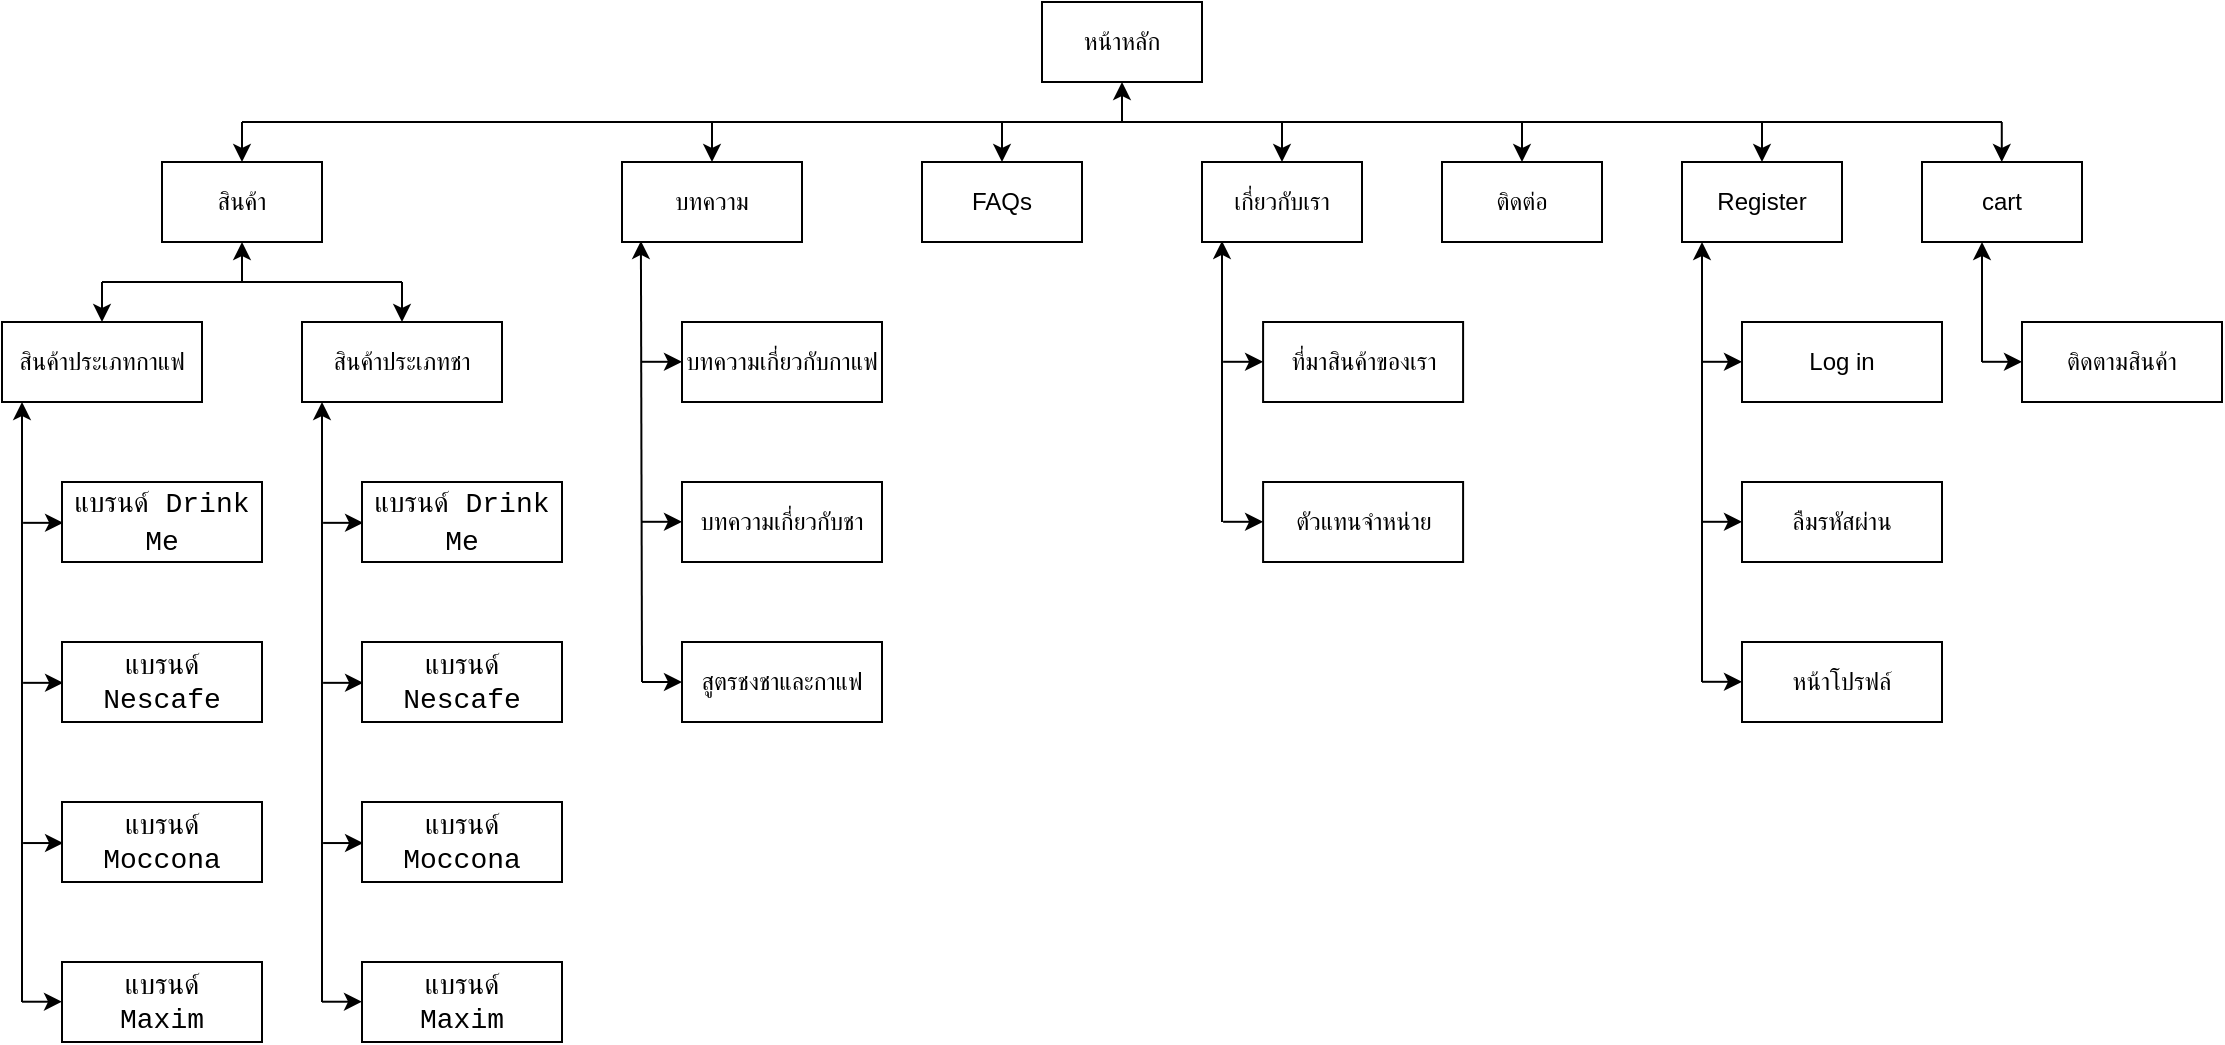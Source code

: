 <mxfile version="20.4.0" type="device"><diagram id="bxBMoIAzR-E5M5xA0GrO" name="Page-1"><mxGraphModel dx="2376" dy="900" grid="1" gridSize="10" guides="1" tooltips="1" connect="1" arrows="1" fold="1" page="1" pageScale="1" pageWidth="850" pageHeight="1100" math="0" shadow="0"><root><mxCell id="0"/><mxCell id="1" parent="0"/><mxCell id="ZTY5so60YXCvMz3H56FF-1" value="หน้าหลัก" style="rounded=0;whiteSpace=wrap;html=1;" vertex="1" parent="1"><mxGeometry x="320" y="40" width="80" height="40" as="geometry"/></mxCell><mxCell id="ZTY5so60YXCvMz3H56FF-2" value="สินค้า" style="rounded=0;whiteSpace=wrap;html=1;" vertex="1" parent="1"><mxGeometry x="-120" y="120" width="80" height="40" as="geometry"/></mxCell><mxCell id="ZTY5so60YXCvMz3H56FF-3" value="บทความ" style="rounded=0;whiteSpace=wrap;html=1;" vertex="1" parent="1"><mxGeometry x="110" y="120" width="90" height="40" as="geometry"/></mxCell><mxCell id="ZTY5so60YXCvMz3H56FF-4" value="FAQs" style="rounded=0;whiteSpace=wrap;html=1;" vertex="1" parent="1"><mxGeometry x="260" y="120" width="80" height="40" as="geometry"/></mxCell><mxCell id="ZTY5so60YXCvMz3H56FF-5" value="เกี่ยวกับเรา" style="rounded=0;whiteSpace=wrap;html=1;" vertex="1" parent="1"><mxGeometry x="400" y="120" width="80" height="40" as="geometry"/></mxCell><mxCell id="ZTY5so60YXCvMz3H56FF-6" value="ติดต่อ" style="rounded=0;whiteSpace=wrap;html=1;" vertex="1" parent="1"><mxGeometry x="520" y="120" width="80" height="40" as="geometry"/></mxCell><mxCell id="ZTY5so60YXCvMz3H56FF-7" value="Register" style="rounded=0;whiteSpace=wrap;html=1;" vertex="1" parent="1"><mxGeometry x="640" y="120" width="80" height="40" as="geometry"/></mxCell><mxCell id="ZTY5so60YXCvMz3H56FF-9" value="" style="endArrow=none;html=1;rounded=0;" edge="1" parent="1"><mxGeometry width="50" height="50" relative="1" as="geometry"><mxPoint x="-80" y="100" as="sourcePoint"/><mxPoint x="800" y="100" as="targetPoint"/></mxGeometry></mxCell><mxCell id="ZTY5so60YXCvMz3H56FF-11" value="" style="endArrow=classic;html=1;rounded=0;entryX=0.5;entryY=1;entryDx=0;entryDy=0;" edge="1" parent="1" target="ZTY5so60YXCvMz3H56FF-1"><mxGeometry width="50" height="50" relative="1" as="geometry"><mxPoint x="360" y="100" as="sourcePoint"/><mxPoint x="380" y="280" as="targetPoint"/></mxGeometry></mxCell><mxCell id="ZTY5so60YXCvMz3H56FF-12" value="" style="endArrow=classic;html=1;rounded=0;entryX=0.5;entryY=0;entryDx=0;entryDy=0;" edge="1" parent="1" target="ZTY5so60YXCvMz3H56FF-2"><mxGeometry width="50" height="50" relative="1" as="geometry"><mxPoint x="-80" y="100" as="sourcePoint"/><mxPoint x="370" y="220" as="targetPoint"/></mxGeometry></mxCell><mxCell id="ZTY5so60YXCvMz3H56FF-13" value="" style="endArrow=classic;html=1;rounded=0;entryX=0.5;entryY=0;entryDx=0;entryDy=0;" edge="1" parent="1" target="ZTY5so60YXCvMz3H56FF-3"><mxGeometry width="50" height="50" relative="1" as="geometry"><mxPoint x="155" y="100" as="sourcePoint"/><mxPoint x="90" y="130" as="targetPoint"/></mxGeometry></mxCell><mxCell id="ZTY5so60YXCvMz3H56FF-14" value="" style="endArrow=classic;html=1;rounded=0;entryX=0.5;entryY=0;entryDx=0;entryDy=0;" edge="1" parent="1" target="ZTY5so60YXCvMz3H56FF-4"><mxGeometry width="50" height="50" relative="1" as="geometry"><mxPoint x="300" y="100" as="sourcePoint"/><mxPoint x="230" y="130" as="targetPoint"/></mxGeometry></mxCell><mxCell id="ZTY5so60YXCvMz3H56FF-16" value="" style="endArrow=classic;html=1;rounded=0;" edge="1" parent="1" target="ZTY5so60YXCvMz3H56FF-5"><mxGeometry width="50" height="50" relative="1" as="geometry"><mxPoint x="440" y="100" as="sourcePoint"/><mxPoint x="370" y="130" as="targetPoint"/></mxGeometry></mxCell><mxCell id="ZTY5so60YXCvMz3H56FF-17" value="" style="endArrow=classic;html=1;rounded=0;entryX=0.5;entryY=0;entryDx=0;entryDy=0;" edge="1" parent="1" target="ZTY5so60YXCvMz3H56FF-6"><mxGeometry width="50" height="50" relative="1" as="geometry"><mxPoint x="560" y="100" as="sourcePoint"/><mxPoint x="490" y="130" as="targetPoint"/></mxGeometry></mxCell><mxCell id="ZTY5so60YXCvMz3H56FF-18" value="" style="endArrow=classic;html=1;rounded=0;entryX=0.5;entryY=0;entryDx=0;entryDy=0;" edge="1" parent="1" target="ZTY5so60YXCvMz3H56FF-7"><mxGeometry width="50" height="50" relative="1" as="geometry"><mxPoint x="680" y="100" as="sourcePoint"/><mxPoint x="610" y="130" as="targetPoint"/></mxGeometry></mxCell><mxCell id="ZTY5so60YXCvMz3H56FF-19" value="สินค้าประเภทกาแฟ" style="rounded=0;whiteSpace=wrap;html=1;" vertex="1" parent="1"><mxGeometry x="-200" y="200" width="100" height="40" as="geometry"/></mxCell><mxCell id="ZTY5so60YXCvMz3H56FF-20" value="สินค้าประเภทชา" style="rounded=0;whiteSpace=wrap;html=1;" vertex="1" parent="1"><mxGeometry x="-50" y="200" width="100" height="40" as="geometry"/></mxCell><mxCell id="ZTY5so60YXCvMz3H56FF-21" value="บทความเกี่ยวกับกาแฟ" style="rounded=0;whiteSpace=wrap;html=1;" vertex="1" parent="1"><mxGeometry x="140" y="200" width="100" height="40" as="geometry"/></mxCell><mxCell id="ZTY5so60YXCvMz3H56FF-22" value="บทความเกี่ยวกับชา" style="rounded=0;whiteSpace=wrap;html=1;" vertex="1" parent="1"><mxGeometry x="140" y="280" width="100" height="40" as="geometry"/></mxCell><mxCell id="ZTY5so60YXCvMz3H56FF-23" value="สูตรชงชาและกาแฟ" style="rounded=0;whiteSpace=wrap;html=1;" vertex="1" parent="1"><mxGeometry x="140" y="360" width="100" height="40" as="geometry"/></mxCell><mxCell id="ZTY5so60YXCvMz3H56FF-25" value="" style="endArrow=classic;html=1;rounded=0;entryX=0.105;entryY=0.987;entryDx=0;entryDy=0;entryPerimeter=0;" edge="1" parent="1" target="ZTY5so60YXCvMz3H56FF-3"><mxGeometry width="50" height="50" relative="1" as="geometry"><mxPoint x="120" y="380" as="sourcePoint"/><mxPoint x="160" y="220" as="targetPoint"/></mxGeometry></mxCell><mxCell id="ZTY5so60YXCvMz3H56FF-26" value="" style="endArrow=classic;html=1;rounded=0;entryX=0;entryY=0.5;entryDx=0;entryDy=0;" edge="1" parent="1" target="ZTY5so60YXCvMz3H56FF-23"><mxGeometry width="50" height="50" relative="1" as="geometry"><mxPoint x="120" y="380" as="sourcePoint"/><mxPoint x="230" y="290" as="targetPoint"/></mxGeometry></mxCell><mxCell id="ZTY5so60YXCvMz3H56FF-27" value="" style="endArrow=classic;html=1;rounded=0;entryX=0;entryY=0.5;entryDx=0;entryDy=0;" edge="1" parent="1"><mxGeometry width="50" height="50" relative="1" as="geometry"><mxPoint x="120" y="299.9" as="sourcePoint"/><mxPoint x="140" y="299.9" as="targetPoint"/></mxGeometry></mxCell><mxCell id="ZTY5so60YXCvMz3H56FF-28" value="" style="endArrow=classic;html=1;rounded=0;entryX=0;entryY=0.5;entryDx=0;entryDy=0;" edge="1" parent="1"><mxGeometry width="50" height="50" relative="1" as="geometry"><mxPoint x="120" y="219.9" as="sourcePoint"/><mxPoint x="140" y="219.9" as="targetPoint"/></mxGeometry></mxCell><mxCell id="ZTY5so60YXCvMz3H56FF-29" value="" style="endArrow=none;html=1;rounded=0;" edge="1" parent="1"><mxGeometry width="50" height="50" relative="1" as="geometry"><mxPoint x="-150" y="180" as="sourcePoint"/><mxPoint y="180" as="targetPoint"/></mxGeometry></mxCell><mxCell id="ZTY5so60YXCvMz3H56FF-30" value="" style="endArrow=classic;html=1;rounded=0;entryX=0.5;entryY=0;entryDx=0;entryDy=0;" edge="1" parent="1" target="ZTY5so60YXCvMz3H56FF-19"><mxGeometry width="50" height="50" relative="1" as="geometry"><mxPoint x="-150" y="180" as="sourcePoint"/><mxPoint x="-50" y="190" as="targetPoint"/></mxGeometry></mxCell><mxCell id="ZTY5so60YXCvMz3H56FF-31" value="" style="endArrow=classic;html=1;rounded=0;entryX=0.5;entryY=0;entryDx=0;entryDy=0;" edge="1" parent="1" target="ZTY5so60YXCvMz3H56FF-20"><mxGeometry width="50" height="50" relative="1" as="geometry"><mxPoint y="180" as="sourcePoint"/><mxPoint x="-50" y="190" as="targetPoint"/></mxGeometry></mxCell><mxCell id="ZTY5so60YXCvMz3H56FF-32" value="" style="endArrow=classic;html=1;rounded=0;entryX=0.5;entryY=1;entryDx=0;entryDy=0;" edge="1" parent="1" target="ZTY5so60YXCvMz3H56FF-2"><mxGeometry width="50" height="50" relative="1" as="geometry"><mxPoint x="-80" y="180" as="sourcePoint"/><mxPoint x="-50" y="190" as="targetPoint"/></mxGeometry></mxCell><mxCell id="ZTY5so60YXCvMz3H56FF-33" value="&lt;div style=&quot;font-family: Consolas, &amp;quot;Courier New&amp;quot;, monospace; font-size: 14px; line-height: 19px;&quot;&gt;&lt;span style=&quot;background-color: rgb(255, 255, 255);&quot;&gt;แบรนด์ Drink Me&lt;/span&gt;&lt;/div&gt;" style="rounded=0;whiteSpace=wrap;html=1;" vertex="1" parent="1"><mxGeometry x="-170" y="280" width="100" height="40" as="geometry"/></mxCell><mxCell id="ZTY5so60YXCvMz3H56FF-34" value="&lt;span style=&quot;font-family: Consolas, &amp;quot;Courier New&amp;quot;, monospace; font-size: 14px; background-color: rgb(255, 255, 255);&quot;&gt;แบรนด์ Nescafe&lt;/span&gt;" style="rounded=0;whiteSpace=wrap;html=1;" vertex="1" parent="1"><mxGeometry x="-170" y="360" width="100" height="40" as="geometry"/></mxCell><mxCell id="ZTY5so60YXCvMz3H56FF-35" value="&lt;span style=&quot;font-family: Consolas, &amp;quot;Courier New&amp;quot;, monospace; font-size: 14px; background-color: rgb(255, 255, 255);&quot;&gt;แบรนด์&lt;br&gt;Maxim&lt;br&gt;&lt;/span&gt;" style="rounded=0;whiteSpace=wrap;html=1;" vertex="1" parent="1"><mxGeometry x="-170" y="520" width="100" height="40" as="geometry"/></mxCell><mxCell id="ZTY5so60YXCvMz3H56FF-36" value="" style="endArrow=classic;html=1;rounded=0;entryX=0.105;entryY=0.987;entryDx=0;entryDy=0;entryPerimeter=0;" edge="1" parent="1"><mxGeometry width="50" height="50" relative="1" as="geometry"><mxPoint x="-190" y="540" as="sourcePoint"/><mxPoint x="-190.0" y="240" as="targetPoint"/></mxGeometry></mxCell><mxCell id="ZTY5so60YXCvMz3H56FF-37" value="" style="endArrow=classic;html=1;rounded=0;entryX=0;entryY=0.5;entryDx=0;entryDy=0;" edge="1" parent="1"><mxGeometry width="50" height="50" relative="1" as="geometry"><mxPoint x="-189.45" y="460.52" as="sourcePoint"/><mxPoint x="-169.45" y="460.52" as="targetPoint"/></mxGeometry></mxCell><mxCell id="ZTY5so60YXCvMz3H56FF-38" value="" style="endArrow=classic;html=1;rounded=0;entryX=0;entryY=0.5;entryDx=0;entryDy=0;" edge="1" parent="1"><mxGeometry width="50" height="50" relative="1" as="geometry"><mxPoint x="-189.45" y="380.42" as="sourcePoint"/><mxPoint x="-169.45" y="380.42" as="targetPoint"/></mxGeometry></mxCell><mxCell id="ZTY5so60YXCvMz3H56FF-39" value="" style="endArrow=classic;html=1;rounded=0;entryX=0;entryY=0.5;entryDx=0;entryDy=0;" edge="1" parent="1"><mxGeometry width="50" height="50" relative="1" as="geometry"><mxPoint x="-189.45" y="300.42" as="sourcePoint"/><mxPoint x="-169.45" y="300.42" as="targetPoint"/></mxGeometry></mxCell><mxCell id="ZTY5so60YXCvMz3H56FF-40" value="" style="endArrow=classic;html=1;rounded=0;entryX=0;entryY=0.5;entryDx=0;entryDy=0;" edge="1" parent="1"><mxGeometry width="50" height="50" relative="1" as="geometry"><mxPoint x="-190.0" y="539.86" as="sourcePoint"/><mxPoint x="-170.0" y="539.86" as="targetPoint"/></mxGeometry></mxCell><mxCell id="ZTY5so60YXCvMz3H56FF-41" value="&lt;span style=&quot;font-family: Consolas, &amp;quot;Courier New&amp;quot;, monospace; font-size: 14px; background-color: rgb(255, 255, 255);&quot;&gt;แบรนด์ Moccona&lt;/span&gt;" style="rounded=0;whiteSpace=wrap;html=1;" vertex="1" parent="1"><mxGeometry x="-170" y="440" width="100" height="40" as="geometry"/></mxCell><mxCell id="ZTY5so60YXCvMz3H56FF-42" value="&lt;div style=&quot;font-family: Consolas, &amp;quot;Courier New&amp;quot;, monospace; font-size: 14px; line-height: 19px;&quot;&gt;&lt;span style=&quot;background-color: rgb(255, 255, 255);&quot;&gt;แบรนด์ Drink Me&lt;/span&gt;&lt;/div&gt;" style="rounded=0;whiteSpace=wrap;html=1;" vertex="1" parent="1"><mxGeometry x="-20" y="280" width="100" height="40" as="geometry"/></mxCell><mxCell id="ZTY5so60YXCvMz3H56FF-43" value="&lt;span style=&quot;font-family: Consolas, &amp;quot;Courier New&amp;quot;, monospace; font-size: 14px; background-color: rgb(255, 255, 255);&quot;&gt;แบรนด์ Nescafe&lt;/span&gt;" style="rounded=0;whiteSpace=wrap;html=1;" vertex="1" parent="1"><mxGeometry x="-20" y="360" width="100" height="40" as="geometry"/></mxCell><mxCell id="ZTY5so60YXCvMz3H56FF-44" value="&lt;span style=&quot;font-family: Consolas, &amp;quot;Courier New&amp;quot;, monospace; font-size: 14px; background-color: rgb(255, 255, 255);&quot;&gt;แบรนด์&lt;br&gt;Maxim&lt;br&gt;&lt;/span&gt;" style="rounded=0;whiteSpace=wrap;html=1;" vertex="1" parent="1"><mxGeometry x="-20" y="520" width="100" height="40" as="geometry"/></mxCell><mxCell id="ZTY5so60YXCvMz3H56FF-45" value="" style="endArrow=classic;html=1;rounded=0;entryX=0.105;entryY=0.987;entryDx=0;entryDy=0;entryPerimeter=0;" edge="1" parent="1"><mxGeometry width="50" height="50" relative="1" as="geometry"><mxPoint x="-40" y="540" as="sourcePoint"/><mxPoint x="-40.0" y="240" as="targetPoint"/></mxGeometry></mxCell><mxCell id="ZTY5so60YXCvMz3H56FF-46" value="" style="endArrow=classic;html=1;rounded=0;entryX=0;entryY=0.5;entryDx=0;entryDy=0;" edge="1" parent="1"><mxGeometry width="50" height="50" relative="1" as="geometry"><mxPoint x="-39.45" y="460.52" as="sourcePoint"/><mxPoint x="-19.45" y="460.52" as="targetPoint"/></mxGeometry></mxCell><mxCell id="ZTY5so60YXCvMz3H56FF-47" value="" style="endArrow=classic;html=1;rounded=0;entryX=0;entryY=0.5;entryDx=0;entryDy=0;" edge="1" parent="1"><mxGeometry width="50" height="50" relative="1" as="geometry"><mxPoint x="-39.45" y="380.42" as="sourcePoint"/><mxPoint x="-19.45" y="380.42" as="targetPoint"/></mxGeometry></mxCell><mxCell id="ZTY5so60YXCvMz3H56FF-48" value="" style="endArrow=classic;html=1;rounded=0;entryX=0;entryY=0.5;entryDx=0;entryDy=0;" edge="1" parent="1"><mxGeometry width="50" height="50" relative="1" as="geometry"><mxPoint x="-39.45" y="300.42" as="sourcePoint"/><mxPoint x="-19.45" y="300.42" as="targetPoint"/></mxGeometry></mxCell><mxCell id="ZTY5so60YXCvMz3H56FF-49" value="" style="endArrow=classic;html=1;rounded=0;entryX=0;entryY=0.5;entryDx=0;entryDy=0;" edge="1" parent="1"><mxGeometry width="50" height="50" relative="1" as="geometry"><mxPoint x="-40.0" y="539.86" as="sourcePoint"/><mxPoint x="-20" y="539.86" as="targetPoint"/></mxGeometry></mxCell><mxCell id="ZTY5so60YXCvMz3H56FF-50" value="&lt;span style=&quot;font-family: Consolas, &amp;quot;Courier New&amp;quot;, monospace; font-size: 14px; background-color: rgb(255, 255, 255);&quot;&gt;แบรนด์ Moccona&lt;/span&gt;" style="rounded=0;whiteSpace=wrap;html=1;" vertex="1" parent="1"><mxGeometry x="-20" y="440" width="100" height="40" as="geometry"/></mxCell><mxCell id="ZTY5so60YXCvMz3H56FF-51" value="ที่มาสินค้าของเรา" style="rounded=0;whiteSpace=wrap;html=1;" vertex="1" parent="1"><mxGeometry x="430.55" y="200" width="100" height="40" as="geometry"/></mxCell><mxCell id="ZTY5so60YXCvMz3H56FF-52" value="ตัวแทนจำหน่าย" style="rounded=0;whiteSpace=wrap;html=1;" vertex="1" parent="1"><mxGeometry x="430.55" y="280" width="100" height="40" as="geometry"/></mxCell><mxCell id="ZTY5so60YXCvMz3H56FF-54" value="" style="endArrow=classic;html=1;rounded=0;entryX=0.105;entryY=0.987;entryDx=0;entryDy=0;entryPerimeter=0;" edge="1" parent="1"><mxGeometry width="50" height="50" relative="1" as="geometry"><mxPoint x="410" y="300" as="sourcePoint"/><mxPoint x="410.0" y="159.48" as="targetPoint"/></mxGeometry></mxCell><mxCell id="ZTY5so60YXCvMz3H56FF-56" value="" style="endArrow=classic;html=1;rounded=0;entryX=0;entryY=0.5;entryDx=0;entryDy=0;" edge="1" parent="1"><mxGeometry width="50" height="50" relative="1" as="geometry"><mxPoint x="410.55" y="299.9" as="sourcePoint"/><mxPoint x="430.55" y="299.9" as="targetPoint"/></mxGeometry></mxCell><mxCell id="ZTY5so60YXCvMz3H56FF-57" value="" style="endArrow=classic;html=1;rounded=0;entryX=0;entryY=0.5;entryDx=0;entryDy=0;" edge="1" parent="1"><mxGeometry width="50" height="50" relative="1" as="geometry"><mxPoint x="410.55" y="219.9" as="sourcePoint"/><mxPoint x="430.55" y="219.9" as="targetPoint"/></mxGeometry></mxCell><mxCell id="ZTY5so60YXCvMz3H56FF-58" value="cart" style="rounded=0;whiteSpace=wrap;html=1;" vertex="1" parent="1"><mxGeometry x="760" y="120" width="80" height="40" as="geometry"/></mxCell><mxCell id="ZTY5so60YXCvMz3H56FF-59" value="" style="endArrow=classic;html=1;rounded=0;entryX=0.5;entryY=0;entryDx=0;entryDy=0;" edge="1" parent="1"><mxGeometry width="50" height="50" relative="1" as="geometry"><mxPoint x="799.89" y="100" as="sourcePoint"/><mxPoint x="799.89" y="120" as="targetPoint"/></mxGeometry></mxCell><mxCell id="ZTY5so60YXCvMz3H56FF-60" value="Log in" style="rounded=0;whiteSpace=wrap;html=1;" vertex="1" parent="1"><mxGeometry x="670" y="200" width="100" height="40" as="geometry"/></mxCell><mxCell id="ZTY5so60YXCvMz3H56FF-63" value="" style="endArrow=classic;html=1;rounded=0;entryX=0;entryY=0.5;entryDx=0;entryDy=0;" edge="1" parent="1"><mxGeometry width="50" height="50" relative="1" as="geometry"><mxPoint x="650" y="219.9" as="sourcePoint"/><mxPoint x="670" y="219.9" as="targetPoint"/></mxGeometry></mxCell><mxCell id="ZTY5so60YXCvMz3H56FF-64" value="" style="endArrow=classic;html=1;rounded=0;entryX=0.105;entryY=0.987;entryDx=0;entryDy=0;entryPerimeter=0;" edge="1" parent="1"><mxGeometry width="50" height="50" relative="1" as="geometry"><mxPoint x="650" y="380" as="sourcePoint"/><mxPoint x="650.0" y="160.0" as="targetPoint"/></mxGeometry></mxCell><mxCell id="ZTY5so60YXCvMz3H56FF-66" value="ติดตามสินค้า" style="rounded=0;whiteSpace=wrap;html=1;" vertex="1" parent="1"><mxGeometry x="810" y="200" width="100" height="40" as="geometry"/></mxCell><mxCell id="ZTY5so60YXCvMz3H56FF-67" value="" style="endArrow=classic;html=1;rounded=0;entryX=0;entryY=0.5;entryDx=0;entryDy=0;" edge="1" parent="1"><mxGeometry width="50" height="50" relative="1" as="geometry"><mxPoint x="790" y="219.9" as="sourcePoint"/><mxPoint x="810" y="219.9" as="targetPoint"/></mxGeometry></mxCell><mxCell id="ZTY5so60YXCvMz3H56FF-68" value="" style="endArrow=classic;html=1;rounded=0;entryX=0.105;entryY=0.987;entryDx=0;entryDy=0;entryPerimeter=0;" edge="1" parent="1"><mxGeometry width="50" height="50" relative="1" as="geometry"><mxPoint x="790" y="220" as="sourcePoint"/><mxPoint x="790" y="160" as="targetPoint"/></mxGeometry></mxCell><mxCell id="ZTY5so60YXCvMz3H56FF-69" value="ลืมรหัสผ่าน" style="rounded=0;whiteSpace=wrap;html=1;" vertex="1" parent="1"><mxGeometry x="670" y="280" width="100" height="40" as="geometry"/></mxCell><mxCell id="ZTY5so60YXCvMz3H56FF-70" value="หน้าโปรฟล์" style="rounded=0;whiteSpace=wrap;html=1;" vertex="1" parent="1"><mxGeometry x="670" y="360" width="100" height="40" as="geometry"/></mxCell><mxCell id="ZTY5so60YXCvMz3H56FF-72" value="" style="endArrow=classic;html=1;rounded=0;entryX=0;entryY=0.5;entryDx=0;entryDy=0;" edge="1" parent="1"><mxGeometry width="50" height="50" relative="1" as="geometry"><mxPoint x="650" y="379.9" as="sourcePoint"/><mxPoint x="670" y="379.9" as="targetPoint"/></mxGeometry></mxCell><mxCell id="ZTY5so60YXCvMz3H56FF-73" value="" style="endArrow=classic;html=1;rounded=0;entryX=0;entryY=0.5;entryDx=0;entryDy=0;" edge="1" parent="1"><mxGeometry width="50" height="50" relative="1" as="geometry"><mxPoint x="650" y="299.9" as="sourcePoint"/><mxPoint x="670" y="299.9" as="targetPoint"/></mxGeometry></mxCell></root></mxGraphModel></diagram></mxfile>